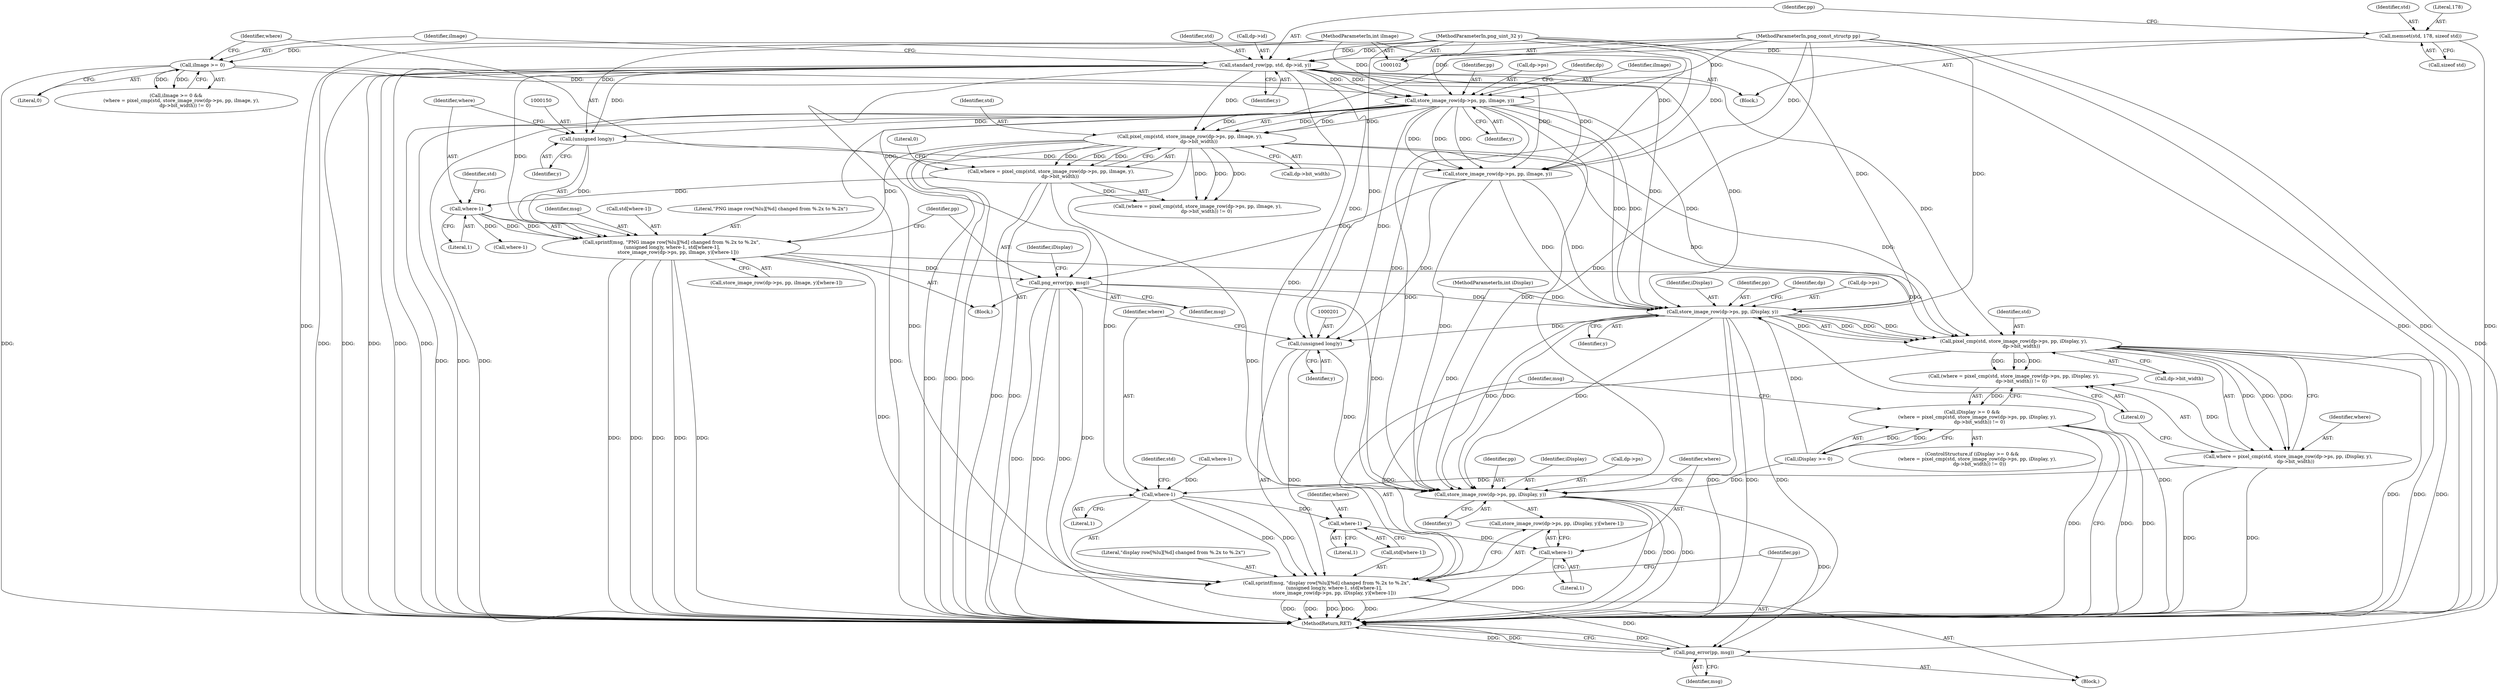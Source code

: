 digraph "0_Android_9d4853418ab2f754c2b63e091c29c5529b8b86ca_135@API" {
"1000146" [label="(Call,sprintf(msg, \"PNG image row[%lu][%d] changed from %.2x to %.2x\",\n (unsigned long)y, where-1, std[where-1],\n         store_image_row(dp->ps, pp, iImage, y)[where-1]))"];
"1000149" [label="(Call,(unsigned long)y)"];
"1000133" [label="(Call,store_image_row(dp->ps, pp, iImage, y))"];
"1000116" [label="(Call,standard_row(pp, std, dp->id, y))"];
"1000104" [label="(MethodParameterIn,png_const_structp pp)"];
"1000111" [label="(Call,memset(std, 178, sizeof std))"];
"1000107" [label="(MethodParameterIn,png_uint_32 y)"];
"1000125" [label="(Call,iImage >= 0)"];
"1000105" [label="(MethodParameterIn,int iImage)"];
"1000152" [label="(Call,where-1)"];
"1000129" [label="(Call,where = pixel_cmp(std, store_image_row(dp->ps, pp, iImage, y),\n            dp->bit_width))"];
"1000131" [label="(Call,pixel_cmp(std, store_image_row(dp->ps, pp, iImage, y),\n            dp->bit_width))"];
"1000171" [label="(Call,png_error(pp, msg))"];
"1000184" [label="(Call,store_image_row(dp->ps, pp, iDisplay, y))"];
"1000182" [label="(Call,pixel_cmp(std, store_image_row(dp->ps, pp, iDisplay, y),\n          dp->bit_width))"];
"1000179" [label="(Call,(where = pixel_cmp(std, store_image_row(dp->ps, pp, iDisplay, y),\n          dp->bit_width)) != 0)"];
"1000175" [label="(Call,iDisplay >= 0 &&\n       (where = pixel_cmp(std, store_image_row(dp->ps, pp, iDisplay, y),\n          dp->bit_width)) != 0)"];
"1000180" [label="(Call,where = pixel_cmp(std, store_image_row(dp->ps, pp, iDisplay, y),\n          dp->bit_width))"];
"1000203" [label="(Call,where-1)"];
"1000197" [label="(Call,sprintf(msg, \"display row[%lu][%d] changed from %.2x to %.2x\",\n          (unsigned long)y, where-1, std[where-1],\n          store_image_row(dp->ps, pp, iDisplay, y)[where-1]))"];
"1000222" [label="(Call,png_error(pp, msg))"];
"1000208" [label="(Call,where-1)"];
"1000219" [label="(Call,where-1)"];
"1000200" [label="(Call,(unsigned long)y)"];
"1000212" [label="(Call,store_image_row(dp->ps, pp, iDisplay, y))"];
"1000108" [label="(Block,)"];
"1000189" [label="(Identifier,iDisplay)"];
"1000117" [label="(Identifier,pp)"];
"1000199" [label="(Literal,\"display row[%lu][%d] changed from %.2x to %.2x\")"];
"1000114" [label="(Call,sizeof std)"];
"1000197" [label="(Call,sprintf(msg, \"display row[%lu][%d] changed from %.2x to %.2x\",\n          (unsigned long)y, where-1, std[where-1],\n          store_image_row(dp->ps, pp, iDisplay, y)[where-1]))"];
"1000180" [label="(Call,where = pixel_cmp(std, store_image_row(dp->ps, pp, iDisplay, y),\n          dp->bit_width))"];
"1000127" [label="(Literal,0)"];
"1000207" [label="(Identifier,std)"];
"1000191" [label="(Call,dp->bit_width)"];
"1000137" [label="(Identifier,pp)"];
"1000176" [label="(Call,iDisplay >= 0)"];
"1000131" [label="(Call,pixel_cmp(std, store_image_row(dp->ps, pp, iImage, y),\n            dp->bit_width))"];
"1000128" [label="(Call,(where = pixel_cmp(std, store_image_row(dp->ps, pp, iImage, y),\n            dp->bit_width)) != 0)"];
"1000175" [label="(Call,iDisplay >= 0 &&\n       (where = pixel_cmp(std, store_image_row(dp->ps, pp, iDisplay, y),\n          dp->bit_width)) != 0)"];
"1000161" [label="(Call,store_image_row(dp->ps, pp, iImage, y))"];
"1000218" [label="(Identifier,y)"];
"1000134" [label="(Call,dp->ps)"];
"1000139" [label="(Identifier,y)"];
"1000122" [label="(Identifier,y)"];
"1000154" [label="(Literal,1)"];
"1000104" [label="(MethodParameterIn,png_const_structp pp)"];
"1000153" [label="(Identifier,where)"];
"1000188" [label="(Identifier,pp)"];
"1000116" [label="(Call,standard_row(pp, std, dp->id, y))"];
"1000206" [label="(Call,std[where-1])"];
"1000125" [label="(Call,iImage >= 0)"];
"1000204" [label="(Identifier,where)"];
"1000182" [label="(Call,pixel_cmp(std, store_image_row(dp->ps, pp, iDisplay, y),\n          dp->bit_width))"];
"1000179" [label="(Call,(where = pixel_cmp(std, store_image_row(dp->ps, pp, iDisplay, y),\n          dp->bit_width)) != 0)"];
"1000144" [label="(Block,)"];
"1000212" [label="(Call,store_image_row(dp->ps, pp, iDisplay, y))"];
"1000205" [label="(Literal,1)"];
"1000174" [label="(ControlStructure,if (iDisplay >= 0 &&\n       (where = pixel_cmp(std, store_image_row(dp->ps, pp, iDisplay, y),\n          dp->bit_width)) != 0))"];
"1000118" [label="(Identifier,std)"];
"1000173" [label="(Identifier,msg)"];
"1000147" [label="(Identifier,msg)"];
"1000112" [label="(Identifier,std)"];
"1000200" [label="(Call,(unsigned long)y)"];
"1000216" [label="(Identifier,pp)"];
"1000224" [label="(Identifier,msg)"];
"1000172" [label="(Identifier,pp)"];
"1000222" [label="(Call,png_error(pp, msg))"];
"1000217" [label="(Identifier,iDisplay)"];
"1000209" [label="(Identifier,where)"];
"1000160" [label="(Call,store_image_row(dp->ps, pp, iImage, y)[where-1])"];
"1000143" [label="(Literal,0)"];
"1000126" [label="(Identifier,iImage)"];
"1000132" [label="(Identifier,std)"];
"1000105" [label="(MethodParameterIn,int iImage)"];
"1000140" [label="(Call,dp->bit_width)"];
"1000130" [label="(Identifier,where)"];
"1000184" [label="(Call,store_image_row(dp->ps, pp, iDisplay, y))"];
"1000106" [label="(MethodParameterIn,int iDisplay)"];
"1000151" [label="(Identifier,y)"];
"1000221" [label="(Literal,1)"];
"1000133" [label="(Call,store_image_row(dp->ps, pp, iImage, y))"];
"1000113" [label="(Literal,178)"];
"1000141" [label="(Identifier,dp)"];
"1000129" [label="(Call,where = pixel_cmp(std, store_image_row(dp->ps, pp, iImage, y),\n            dp->bit_width))"];
"1000190" [label="(Identifier,y)"];
"1000208" [label="(Call,where-1)"];
"1000156" [label="(Identifier,std)"];
"1000211" [label="(Call,store_image_row(dp->ps, pp, iDisplay, y)[where-1])"];
"1000198" [label="(Identifier,msg)"];
"1000192" [label="(Identifier,dp)"];
"1000183" [label="(Identifier,std)"];
"1000195" [label="(Block,)"];
"1000210" [label="(Literal,1)"];
"1000107" [label="(MethodParameterIn,png_uint_32 y)"];
"1000185" [label="(Call,dp->ps)"];
"1000203" [label="(Call,where-1)"];
"1000177" [label="(Identifier,iDisplay)"];
"1000155" [label="(Call,std[where-1])"];
"1000171" [label="(Call,png_error(pp, msg))"];
"1000202" [label="(Identifier,y)"];
"1000146" [label="(Call,sprintf(msg, \"PNG image row[%lu][%d] changed from %.2x to %.2x\",\n (unsigned long)y, where-1, std[where-1],\n         store_image_row(dp->ps, pp, iImage, y)[where-1]))"];
"1000111" [label="(Call,memset(std, 178, sizeof std))"];
"1000138" [label="(Identifier,iImage)"];
"1000220" [label="(Identifier,where)"];
"1000219" [label="(Call,where-1)"];
"1000223" [label="(Identifier,pp)"];
"1000157" [label="(Call,where-1)"];
"1000194" [label="(Literal,0)"];
"1000225" [label="(MethodReturn,RET)"];
"1000119" [label="(Call,dp->id)"];
"1000124" [label="(Call,iImage >= 0 &&\n       (where = pixel_cmp(std, store_image_row(dp->ps, pp, iImage, y),\n            dp->bit_width)) != 0)"];
"1000213" [label="(Call,dp->ps)"];
"1000168" [label="(Call,where-1)"];
"1000152" [label="(Call,where-1)"];
"1000149" [label="(Call,(unsigned long)y)"];
"1000181" [label="(Identifier,where)"];
"1000148" [label="(Literal,\"PNG image row[%lu][%d] changed from %.2x to %.2x\")"];
"1000146" -> "1000144"  [label="AST: "];
"1000146" -> "1000160"  [label="CFG: "];
"1000147" -> "1000146"  [label="AST: "];
"1000148" -> "1000146"  [label="AST: "];
"1000149" -> "1000146"  [label="AST: "];
"1000152" -> "1000146"  [label="AST: "];
"1000155" -> "1000146"  [label="AST: "];
"1000160" -> "1000146"  [label="AST: "];
"1000172" -> "1000146"  [label="CFG: "];
"1000146" -> "1000225"  [label="DDG: "];
"1000146" -> "1000225"  [label="DDG: "];
"1000146" -> "1000225"  [label="DDG: "];
"1000146" -> "1000225"  [label="DDG: "];
"1000146" -> "1000225"  [label="DDG: "];
"1000149" -> "1000146"  [label="DDG: "];
"1000152" -> "1000146"  [label="DDG: "];
"1000152" -> "1000146"  [label="DDG: "];
"1000131" -> "1000146"  [label="DDG: "];
"1000116" -> "1000146"  [label="DDG: "];
"1000146" -> "1000171"  [label="DDG: "];
"1000146" -> "1000182"  [label="DDG: "];
"1000146" -> "1000197"  [label="DDG: "];
"1000149" -> "1000151"  [label="CFG: "];
"1000150" -> "1000149"  [label="AST: "];
"1000151" -> "1000149"  [label="AST: "];
"1000153" -> "1000149"  [label="CFG: "];
"1000133" -> "1000149"  [label="DDG: "];
"1000116" -> "1000149"  [label="DDG: "];
"1000107" -> "1000149"  [label="DDG: "];
"1000149" -> "1000161"  [label="DDG: "];
"1000133" -> "1000131"  [label="AST: "];
"1000133" -> "1000139"  [label="CFG: "];
"1000134" -> "1000133"  [label="AST: "];
"1000137" -> "1000133"  [label="AST: "];
"1000138" -> "1000133"  [label="AST: "];
"1000139" -> "1000133"  [label="AST: "];
"1000141" -> "1000133"  [label="CFG: "];
"1000133" -> "1000225"  [label="DDG: "];
"1000133" -> "1000225"  [label="DDG: "];
"1000133" -> "1000225"  [label="DDG: "];
"1000133" -> "1000225"  [label="DDG: "];
"1000133" -> "1000131"  [label="DDG: "];
"1000133" -> "1000131"  [label="DDG: "];
"1000133" -> "1000131"  [label="DDG: "];
"1000133" -> "1000131"  [label="DDG: "];
"1000116" -> "1000133"  [label="DDG: "];
"1000116" -> "1000133"  [label="DDG: "];
"1000104" -> "1000133"  [label="DDG: "];
"1000125" -> "1000133"  [label="DDG: "];
"1000105" -> "1000133"  [label="DDG: "];
"1000107" -> "1000133"  [label="DDG: "];
"1000133" -> "1000161"  [label="DDG: "];
"1000133" -> "1000161"  [label="DDG: "];
"1000133" -> "1000161"  [label="DDG: "];
"1000133" -> "1000184"  [label="DDG: "];
"1000133" -> "1000184"  [label="DDG: "];
"1000133" -> "1000184"  [label="DDG: "];
"1000133" -> "1000200"  [label="DDG: "];
"1000133" -> "1000212"  [label="DDG: "];
"1000133" -> "1000212"  [label="DDG: "];
"1000116" -> "1000108"  [label="AST: "];
"1000116" -> "1000122"  [label="CFG: "];
"1000117" -> "1000116"  [label="AST: "];
"1000118" -> "1000116"  [label="AST: "];
"1000119" -> "1000116"  [label="AST: "];
"1000122" -> "1000116"  [label="AST: "];
"1000126" -> "1000116"  [label="CFG: "];
"1000116" -> "1000225"  [label="DDG: "];
"1000116" -> "1000225"  [label="DDG: "];
"1000116" -> "1000225"  [label="DDG: "];
"1000116" -> "1000225"  [label="DDG: "];
"1000116" -> "1000225"  [label="DDG: "];
"1000104" -> "1000116"  [label="DDG: "];
"1000111" -> "1000116"  [label="DDG: "];
"1000107" -> "1000116"  [label="DDG: "];
"1000116" -> "1000131"  [label="DDG: "];
"1000116" -> "1000161"  [label="DDG: "];
"1000116" -> "1000182"  [label="DDG: "];
"1000116" -> "1000184"  [label="DDG: "];
"1000116" -> "1000184"  [label="DDG: "];
"1000116" -> "1000200"  [label="DDG: "];
"1000116" -> "1000197"  [label="DDG: "];
"1000116" -> "1000212"  [label="DDG: "];
"1000104" -> "1000102"  [label="AST: "];
"1000104" -> "1000225"  [label="DDG: "];
"1000104" -> "1000161"  [label="DDG: "];
"1000104" -> "1000171"  [label="DDG: "];
"1000104" -> "1000184"  [label="DDG: "];
"1000104" -> "1000212"  [label="DDG: "];
"1000104" -> "1000222"  [label="DDG: "];
"1000111" -> "1000108"  [label="AST: "];
"1000111" -> "1000114"  [label="CFG: "];
"1000112" -> "1000111"  [label="AST: "];
"1000113" -> "1000111"  [label="AST: "];
"1000114" -> "1000111"  [label="AST: "];
"1000117" -> "1000111"  [label="CFG: "];
"1000111" -> "1000225"  [label="DDG: "];
"1000107" -> "1000102"  [label="AST: "];
"1000107" -> "1000225"  [label="DDG: "];
"1000107" -> "1000161"  [label="DDG: "];
"1000107" -> "1000184"  [label="DDG: "];
"1000107" -> "1000200"  [label="DDG: "];
"1000107" -> "1000212"  [label="DDG: "];
"1000125" -> "1000124"  [label="AST: "];
"1000125" -> "1000127"  [label="CFG: "];
"1000126" -> "1000125"  [label="AST: "];
"1000127" -> "1000125"  [label="AST: "];
"1000130" -> "1000125"  [label="CFG: "];
"1000124" -> "1000125"  [label="CFG: "];
"1000125" -> "1000225"  [label="DDG: "];
"1000125" -> "1000124"  [label="DDG: "];
"1000125" -> "1000124"  [label="DDG: "];
"1000105" -> "1000125"  [label="DDG: "];
"1000125" -> "1000161"  [label="DDG: "];
"1000105" -> "1000102"  [label="AST: "];
"1000105" -> "1000225"  [label="DDG: "];
"1000105" -> "1000161"  [label="DDG: "];
"1000152" -> "1000154"  [label="CFG: "];
"1000153" -> "1000152"  [label="AST: "];
"1000154" -> "1000152"  [label="AST: "];
"1000156" -> "1000152"  [label="CFG: "];
"1000129" -> "1000152"  [label="DDG: "];
"1000152" -> "1000157"  [label="DDG: "];
"1000129" -> "1000128"  [label="AST: "];
"1000129" -> "1000131"  [label="CFG: "];
"1000130" -> "1000129"  [label="AST: "];
"1000131" -> "1000129"  [label="AST: "];
"1000143" -> "1000129"  [label="CFG: "];
"1000129" -> "1000225"  [label="DDG: "];
"1000129" -> "1000225"  [label="DDG: "];
"1000129" -> "1000128"  [label="DDG: "];
"1000131" -> "1000129"  [label="DDG: "];
"1000131" -> "1000129"  [label="DDG: "];
"1000131" -> "1000129"  [label="DDG: "];
"1000129" -> "1000203"  [label="DDG: "];
"1000131" -> "1000140"  [label="CFG: "];
"1000132" -> "1000131"  [label="AST: "];
"1000140" -> "1000131"  [label="AST: "];
"1000131" -> "1000225"  [label="DDG: "];
"1000131" -> "1000225"  [label="DDG: "];
"1000131" -> "1000225"  [label="DDG: "];
"1000131" -> "1000128"  [label="DDG: "];
"1000131" -> "1000128"  [label="DDG: "];
"1000131" -> "1000128"  [label="DDG: "];
"1000131" -> "1000182"  [label="DDG: "];
"1000131" -> "1000182"  [label="DDG: "];
"1000131" -> "1000197"  [label="DDG: "];
"1000171" -> "1000144"  [label="AST: "];
"1000171" -> "1000173"  [label="CFG: "];
"1000172" -> "1000171"  [label="AST: "];
"1000173" -> "1000171"  [label="AST: "];
"1000177" -> "1000171"  [label="CFG: "];
"1000171" -> "1000225"  [label="DDG: "];
"1000171" -> "1000225"  [label="DDG: "];
"1000171" -> "1000225"  [label="DDG: "];
"1000161" -> "1000171"  [label="DDG: "];
"1000171" -> "1000184"  [label="DDG: "];
"1000171" -> "1000197"  [label="DDG: "];
"1000171" -> "1000212"  [label="DDG: "];
"1000184" -> "1000182"  [label="AST: "];
"1000184" -> "1000190"  [label="CFG: "];
"1000185" -> "1000184"  [label="AST: "];
"1000188" -> "1000184"  [label="AST: "];
"1000189" -> "1000184"  [label="AST: "];
"1000190" -> "1000184"  [label="AST: "];
"1000192" -> "1000184"  [label="CFG: "];
"1000184" -> "1000225"  [label="DDG: "];
"1000184" -> "1000225"  [label="DDG: "];
"1000184" -> "1000225"  [label="DDG: "];
"1000184" -> "1000225"  [label="DDG: "];
"1000184" -> "1000182"  [label="DDG: "];
"1000184" -> "1000182"  [label="DDG: "];
"1000184" -> "1000182"  [label="DDG: "];
"1000184" -> "1000182"  [label="DDG: "];
"1000161" -> "1000184"  [label="DDG: "];
"1000161" -> "1000184"  [label="DDG: "];
"1000176" -> "1000184"  [label="DDG: "];
"1000106" -> "1000184"  [label="DDG: "];
"1000184" -> "1000200"  [label="DDG: "];
"1000184" -> "1000212"  [label="DDG: "];
"1000184" -> "1000212"  [label="DDG: "];
"1000184" -> "1000212"  [label="DDG: "];
"1000182" -> "1000180"  [label="AST: "];
"1000182" -> "1000191"  [label="CFG: "];
"1000183" -> "1000182"  [label="AST: "];
"1000191" -> "1000182"  [label="AST: "];
"1000180" -> "1000182"  [label="CFG: "];
"1000182" -> "1000225"  [label="DDG: "];
"1000182" -> "1000225"  [label="DDG: "];
"1000182" -> "1000225"  [label="DDG: "];
"1000182" -> "1000179"  [label="DDG: "];
"1000182" -> "1000179"  [label="DDG: "];
"1000182" -> "1000179"  [label="DDG: "];
"1000182" -> "1000180"  [label="DDG: "];
"1000182" -> "1000180"  [label="DDG: "];
"1000182" -> "1000180"  [label="DDG: "];
"1000182" -> "1000197"  [label="DDG: "];
"1000179" -> "1000175"  [label="AST: "];
"1000179" -> "1000194"  [label="CFG: "];
"1000180" -> "1000179"  [label="AST: "];
"1000194" -> "1000179"  [label="AST: "];
"1000175" -> "1000179"  [label="CFG: "];
"1000179" -> "1000175"  [label="DDG: "];
"1000180" -> "1000179"  [label="DDG: "];
"1000175" -> "1000174"  [label="AST: "];
"1000175" -> "1000176"  [label="CFG: "];
"1000176" -> "1000175"  [label="AST: "];
"1000198" -> "1000175"  [label="CFG: "];
"1000225" -> "1000175"  [label="CFG: "];
"1000175" -> "1000225"  [label="DDG: "];
"1000175" -> "1000225"  [label="DDG: "];
"1000175" -> "1000225"  [label="DDG: "];
"1000176" -> "1000175"  [label="DDG: "];
"1000176" -> "1000175"  [label="DDG: "];
"1000181" -> "1000180"  [label="AST: "];
"1000194" -> "1000180"  [label="CFG: "];
"1000180" -> "1000225"  [label="DDG: "];
"1000180" -> "1000225"  [label="DDG: "];
"1000180" -> "1000203"  [label="DDG: "];
"1000203" -> "1000197"  [label="AST: "];
"1000203" -> "1000205"  [label="CFG: "];
"1000204" -> "1000203"  [label="AST: "];
"1000205" -> "1000203"  [label="AST: "];
"1000207" -> "1000203"  [label="CFG: "];
"1000203" -> "1000197"  [label="DDG: "];
"1000203" -> "1000197"  [label="DDG: "];
"1000168" -> "1000203"  [label="DDG: "];
"1000203" -> "1000208"  [label="DDG: "];
"1000197" -> "1000195"  [label="AST: "];
"1000197" -> "1000211"  [label="CFG: "];
"1000198" -> "1000197"  [label="AST: "];
"1000199" -> "1000197"  [label="AST: "];
"1000200" -> "1000197"  [label="AST: "];
"1000206" -> "1000197"  [label="AST: "];
"1000211" -> "1000197"  [label="AST: "];
"1000223" -> "1000197"  [label="CFG: "];
"1000197" -> "1000225"  [label="DDG: "];
"1000197" -> "1000225"  [label="DDG: "];
"1000197" -> "1000225"  [label="DDG: "];
"1000197" -> "1000225"  [label="DDG: "];
"1000197" -> "1000225"  [label="DDG: "];
"1000200" -> "1000197"  [label="DDG: "];
"1000197" -> "1000222"  [label="DDG: "];
"1000222" -> "1000195"  [label="AST: "];
"1000222" -> "1000224"  [label="CFG: "];
"1000223" -> "1000222"  [label="AST: "];
"1000224" -> "1000222"  [label="AST: "];
"1000225" -> "1000222"  [label="CFG: "];
"1000222" -> "1000225"  [label="DDG: "];
"1000222" -> "1000225"  [label="DDG: "];
"1000222" -> "1000225"  [label="DDG: "];
"1000212" -> "1000222"  [label="DDG: "];
"1000208" -> "1000206"  [label="AST: "];
"1000208" -> "1000210"  [label="CFG: "];
"1000209" -> "1000208"  [label="AST: "];
"1000210" -> "1000208"  [label="AST: "];
"1000206" -> "1000208"  [label="CFG: "];
"1000208" -> "1000219"  [label="DDG: "];
"1000219" -> "1000211"  [label="AST: "];
"1000219" -> "1000221"  [label="CFG: "];
"1000220" -> "1000219"  [label="AST: "];
"1000221" -> "1000219"  [label="AST: "];
"1000211" -> "1000219"  [label="CFG: "];
"1000219" -> "1000225"  [label="DDG: "];
"1000200" -> "1000202"  [label="CFG: "];
"1000201" -> "1000200"  [label="AST: "];
"1000202" -> "1000200"  [label="AST: "];
"1000204" -> "1000200"  [label="CFG: "];
"1000161" -> "1000200"  [label="DDG: "];
"1000200" -> "1000212"  [label="DDG: "];
"1000212" -> "1000211"  [label="AST: "];
"1000212" -> "1000218"  [label="CFG: "];
"1000213" -> "1000212"  [label="AST: "];
"1000216" -> "1000212"  [label="AST: "];
"1000217" -> "1000212"  [label="AST: "];
"1000218" -> "1000212"  [label="AST: "];
"1000220" -> "1000212"  [label="CFG: "];
"1000212" -> "1000225"  [label="DDG: "];
"1000212" -> "1000225"  [label="DDG: "];
"1000212" -> "1000225"  [label="DDG: "];
"1000161" -> "1000212"  [label="DDG: "];
"1000176" -> "1000212"  [label="DDG: "];
"1000106" -> "1000212"  [label="DDG: "];
}
